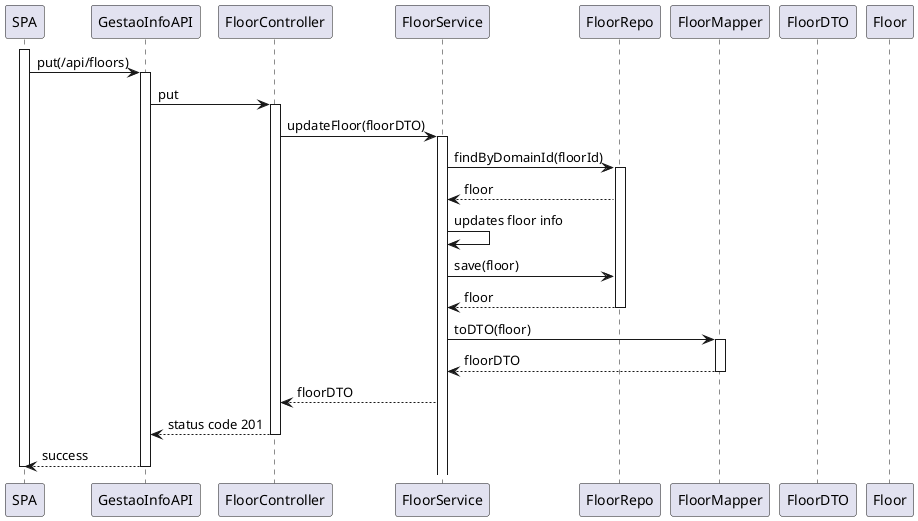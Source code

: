 @startuml
participant SPA
participant "GestaoInfoAPI" as API
participant "FloorController" as Ctrl
participant "FloorService" as Srv
participant "FloorRepo" as Repo
participant "FloorMapper" as Map
participant "FloorDTO" as DTO
participant "Floor" as Domain

activate SPA
SPA -> API: put(/api/floors)
activate API

API -> Ctrl: put
activate Ctrl

Ctrl -> Srv: updateFloor(floorDTO)
activate Srv

' create Domain
' Srv -> Domain: create
Srv -> Repo: findByDomainId(floorId)
activate Repo
Repo --> Srv: floor
Srv -> Srv: updates floor info
Srv -> Repo: save(floor)
Repo --> Srv: floor
deactivate Repo

Srv -> Map: toDTO(floor)
activate Map
Map --> Srv: floorDTO
deactivate Map

Srv --> Ctrl: floorDTO

Ctrl --> API: status code 201
deactivate Ctrl

API --> SPA: success
deactivate API
deactivate SPA
@enduml
